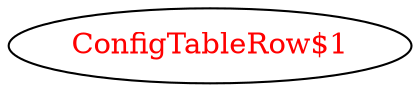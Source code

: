 digraph dependencyGraph {
 concentrate=true;
 ranksep="2.0";
 rankdir="LR"; 
 splines="ortho";
"ConfigTableRow$1" [fontcolor="red"];
}